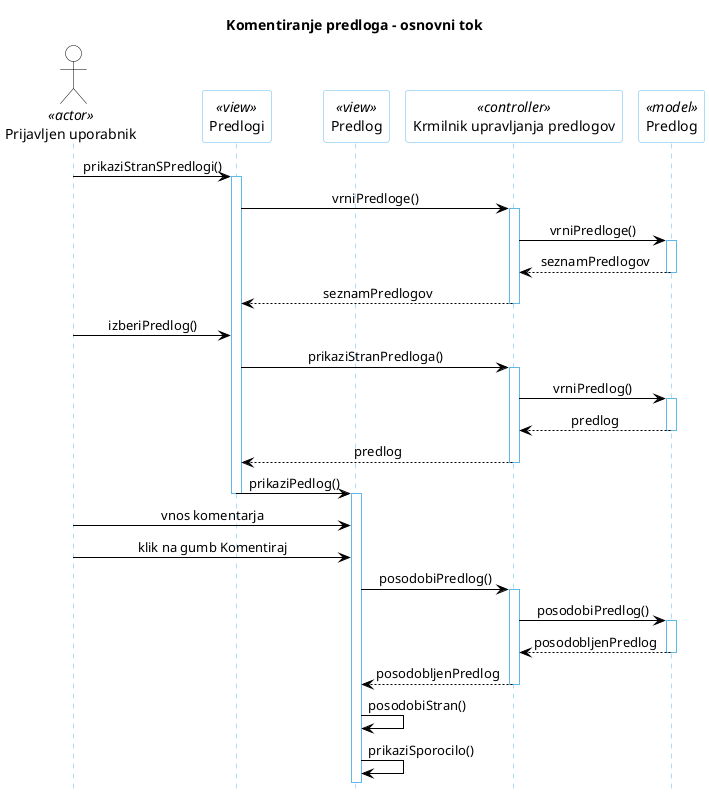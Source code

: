 @startuml KomentiranjePredlogaOsnovni

hide footbox

skinparam backgroundcolor white
skinparam defaultTextAlignment center
skinparam actorBorderColor black
skinparam actorBackgroundColor white
skinparam arrowColor black  
skinparam sequenceLifeLineBorderColor #5FB8EC
skinparam sequenceParticipantBorderColor #5FB8EC
skinparam sequenceParticipantBackgroundColor white

title "Komentiranje predloga - osnovni tok"

actor "Prijavljen uporabnik" AS U <<actor>>

participant "Predlogi" as Predlogi <<view>>
participant "Predlog" as Predlog <<view>>
participant "Krmilnik upravljanja predlogov" as Krmilnik <<controller>>
participant "Predlog" as  PredlogModel <<model>>


U -> Predlogi: prikaziStranSPredlogi()
activate Predlogi

Predlogi -> Krmilnik: vrniPredloge()
activate Krmilnik

Krmilnik -> PredlogModel: vrniPredloge()
activate PredlogModel

PredlogModel -[dotted]> Krmilnik: seznamPredlogov
deactivate PredlogModel

Krmilnik -[dotted]> Predlogi: seznamPredlogov
deactivate Krmilnik

U -> Predlogi: izberiPredlog()


Predlogi -> Krmilnik: prikaziStranPredloga()
activate Krmilnik

Krmilnik -> PredlogModel: vrniPredlog()
activate PredlogModel
PredlogModel -[dotted]> Krmilnik: predlog
deactivate PredlogModel


Krmilnik -[dotted]> Predlogi: predlog
deactivate Krmilnik
Predlogi -> Predlog: prikaziPedlog()
deactivate Krmilnik
activate Predlog
deactivate Predlogi

U -> Predlog: vnos komentarja
U -> Predlog: klik na gumb Komentiraj
Predlog -> Krmilnik: posodobiPredlog()
activate Krmilnik
Krmilnik -> PredlogModel: posodobiPredlog()
activate PredlogModel
PredlogModel -[dotted]> Krmilnik: posodobljenPredlog
deactivate PredlogModel
Krmilnik -[dotted]> Predlog: posodobljenPredlog
deactivate Krmilnik

Predlog -> Predlog: posodobiStran()
Predlog -> Predlog: prikaziSporocilo()


@enduml
